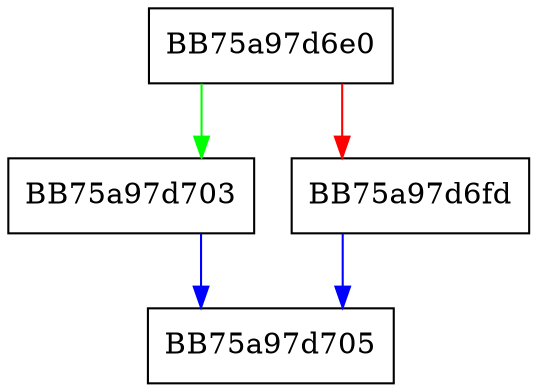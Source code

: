 digraph _Get_deleter {
  node [shape="box"];
  graph [splines=ortho];
  BB75a97d6e0 -> BB75a97d703 [color="green"];
  BB75a97d6e0 -> BB75a97d6fd [color="red"];
  BB75a97d6fd -> BB75a97d705 [color="blue"];
  BB75a97d703 -> BB75a97d705 [color="blue"];
}